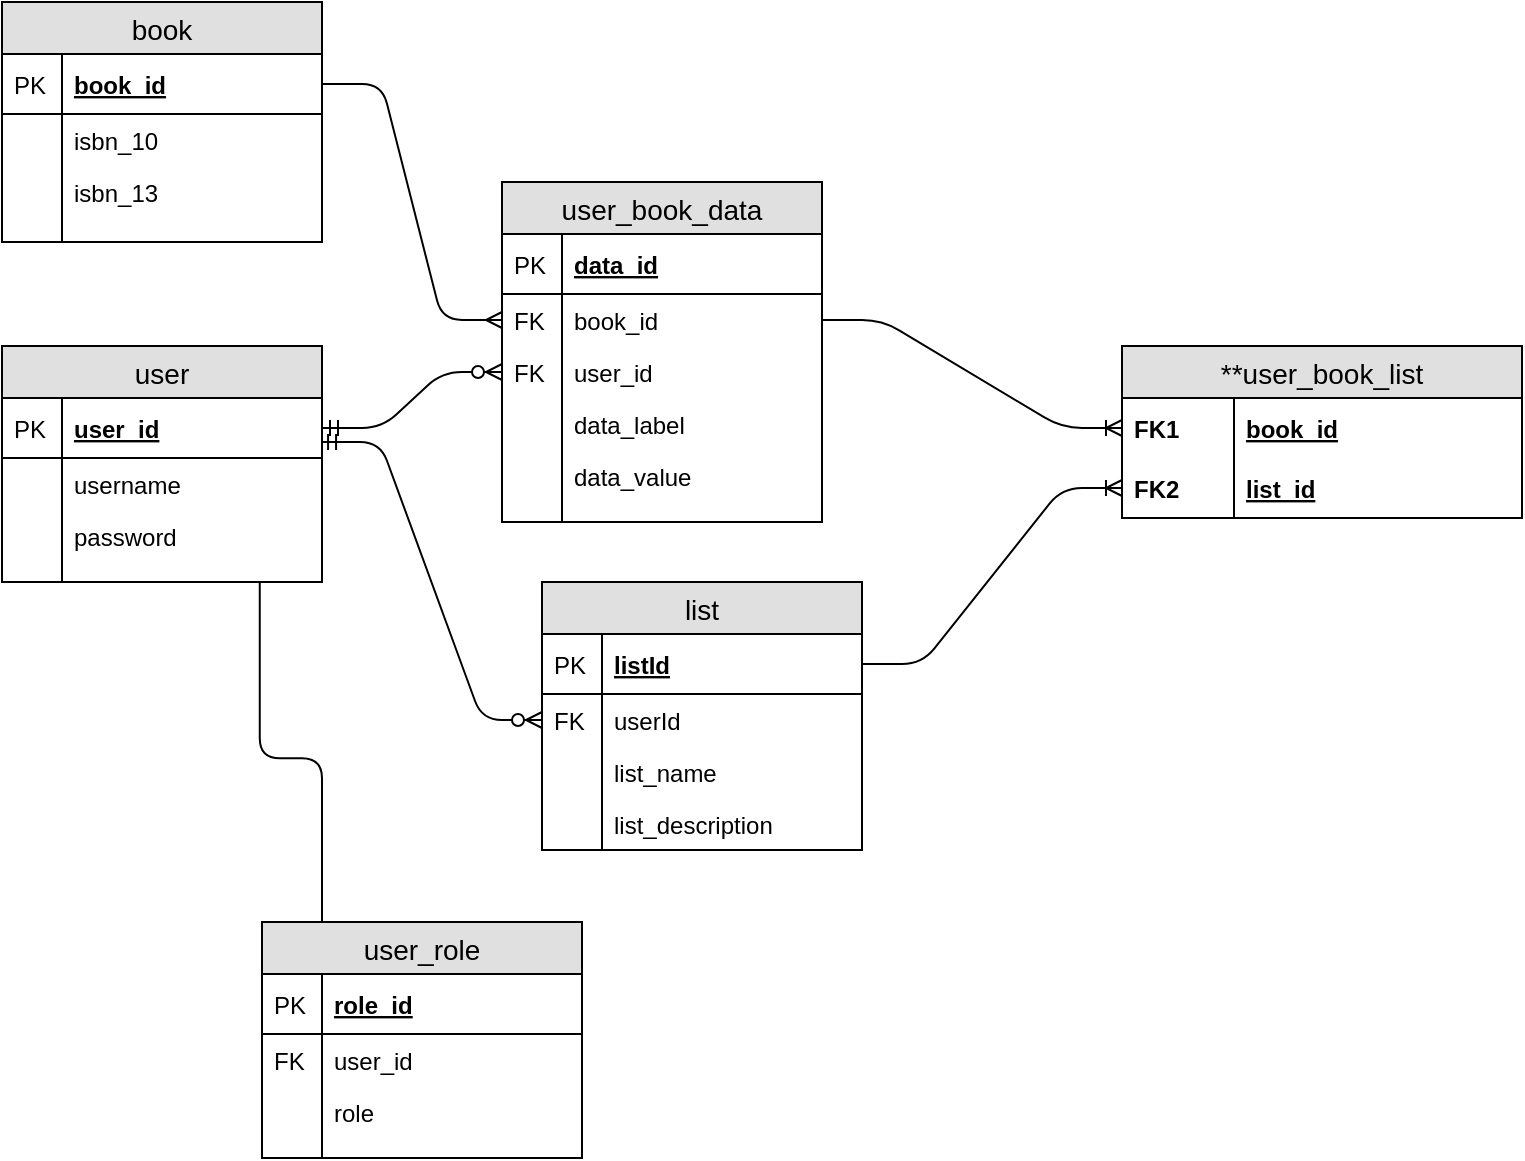 <mxfile version="12.8.5" type="device"><diagram id="eM1OXEGYLTmeJ4n0JonU" name="Page-1"><mxGraphModel dx="2020" dy="593" grid="1" gridSize="10" guides="1" tooltips="1" connect="1" arrows="1" fold="1" page="1" pageScale="1" pageWidth="1100" pageHeight="850" math="0" shadow="0"><root><mxCell id="0"/><mxCell id="1" parent="0"/><mxCell id="8sObgWADqYkJPRFbmLHV-52" value="" style="edgeStyle=entityRelationEdgeStyle;fontSize=12;html=1;endArrow=ERoneToMany;exitX=1;exitY=0.5;exitDx=0;exitDy=0;entryX=0;entryY=0.5;entryDx=0;entryDy=0;" parent="1" source="8sObgWADqYkJPRFbmLHV-33" target="8sObgWADqYkJPRFbmLHV-28" edge="1"><mxGeometry width="100" height="100" relative="1" as="geometry"><mxPoint x="-220" y="210" as="sourcePoint"/><mxPoint x="-140" y="190" as="targetPoint"/></mxGeometry></mxCell><mxCell id="Tcg9yVCu7PsYVumXF472-6" value="" style="edgeStyle=entityRelationEdgeStyle;fontSize=12;html=1;endArrow=ERzeroToMany;startArrow=ERmandOne;entryX=0;entryY=0.5;entryDx=0;entryDy=0;" edge="1" parent="1" source="8sObgWADqYkJPRFbmLHV-4" target="Tcg9yVCu7PsYVumXF472-36"><mxGeometry width="100" height="100" relative="1" as="geometry"><mxPoint x="-670" y="286" as="sourcePoint"/><mxPoint x="-750" y="155" as="targetPoint"/></mxGeometry></mxCell><mxCell id="Tcg9yVCu7PsYVumXF472-7" value="" style="edgeStyle=entityRelationEdgeStyle;fontSize=12;html=1;endArrow=ERzeroToMany;startArrow=ERmandOne;entryX=0;entryY=0.5;entryDx=0;entryDy=0;exitX=0.994;exitY=0.733;exitDx=0;exitDy=0;exitPerimeter=0;" edge="1" parent="1" source="8sObgWADqYkJPRFbmLHV-4" target="8sObgWADqYkJPRFbmLHV-35"><mxGeometry width="100" height="100" relative="1" as="geometry"><mxPoint x="-550" y="360" as="sourcePoint"/><mxPoint x="-450" y="260" as="targetPoint"/></mxGeometry></mxCell><mxCell id="Tcg9yVCu7PsYVumXF472-30" value="" style="edgeStyle=entityRelationEdgeStyle;fontSize=12;html=1;endArrow=ERoneToMany;exitX=0.993;exitY=-0.029;exitDx=0;exitDy=0;exitPerimeter=0;entryX=0;entryY=0.5;entryDx=0;entryDy=0;" edge="1" parent="1" source="8sObgWADqYkJPRFbmLHV-6" target="Tcg9yVCu7PsYVumXF472-20"><mxGeometry width="100" height="100" relative="1" as="geometry"><mxPoint x="-920" y="470" as="sourcePoint"/><mxPoint x="-820" y="370" as="targetPoint"/></mxGeometry></mxCell><mxCell id="Tcg9yVCu7PsYVumXF472-17" value="user_role" style="swimlane;fontStyle=0;childLayout=stackLayout;horizontal=1;startSize=26;fillColor=#e0e0e0;horizontalStack=0;resizeParent=1;resizeParentMax=0;resizeLast=0;collapsible=1;marginBottom=0;swimlaneFillColor=#ffffff;align=center;fontSize=14;" vertex="1" parent="1"><mxGeometry x="-950" y="490" width="160" height="118" as="geometry"/></mxCell><mxCell id="Tcg9yVCu7PsYVumXF472-18" value="role_id" style="shape=partialRectangle;top=0;left=0;right=0;bottom=1;align=left;verticalAlign=middle;fillColor=none;spacingLeft=34;spacingRight=4;overflow=hidden;rotatable=0;points=[[0,0.5],[1,0.5]];portConstraint=eastwest;dropTarget=0;fontStyle=5;fontSize=12;" vertex="1" parent="Tcg9yVCu7PsYVumXF472-17"><mxGeometry y="26" width="160" height="30" as="geometry"/></mxCell><mxCell id="Tcg9yVCu7PsYVumXF472-19" value="PK" style="shape=partialRectangle;top=0;left=0;bottom=0;fillColor=none;align=left;verticalAlign=middle;spacingLeft=4;spacingRight=4;overflow=hidden;rotatable=0;points=[];portConstraint=eastwest;part=1;fontSize=12;" vertex="1" connectable="0" parent="Tcg9yVCu7PsYVumXF472-18"><mxGeometry width="30" height="30" as="geometry"/></mxCell><mxCell id="Tcg9yVCu7PsYVumXF472-20" value="user_id" style="shape=partialRectangle;top=0;left=0;right=0;bottom=0;align=left;verticalAlign=top;fillColor=none;spacingLeft=34;spacingRight=4;overflow=hidden;rotatable=0;points=[[0,0.5],[1,0.5]];portConstraint=eastwest;dropTarget=0;fontSize=12;" vertex="1" parent="Tcg9yVCu7PsYVumXF472-17"><mxGeometry y="56" width="160" height="26" as="geometry"/></mxCell><mxCell id="Tcg9yVCu7PsYVumXF472-21" value="FK" style="shape=partialRectangle;top=0;left=0;bottom=0;fillColor=none;align=left;verticalAlign=top;spacingLeft=4;spacingRight=4;overflow=hidden;rotatable=0;points=[];portConstraint=eastwest;part=1;fontSize=12;" vertex="1" connectable="0" parent="Tcg9yVCu7PsYVumXF472-20"><mxGeometry width="30" height="26" as="geometry"/></mxCell><mxCell id="Tcg9yVCu7PsYVumXF472-22" value="role" style="shape=partialRectangle;top=0;left=0;right=0;bottom=0;align=left;verticalAlign=top;fillColor=none;spacingLeft=34;spacingRight=4;overflow=hidden;rotatable=0;points=[[0,0.5],[1,0.5]];portConstraint=eastwest;dropTarget=0;fontSize=12;" vertex="1" parent="Tcg9yVCu7PsYVumXF472-17"><mxGeometry y="82" width="160" height="26" as="geometry"/></mxCell><mxCell id="Tcg9yVCu7PsYVumXF472-23" value="" style="shape=partialRectangle;top=0;left=0;bottom=0;fillColor=none;align=left;verticalAlign=top;spacingLeft=4;spacingRight=4;overflow=hidden;rotatable=0;points=[];portConstraint=eastwest;part=1;fontSize=12;" vertex="1" connectable="0" parent="Tcg9yVCu7PsYVumXF472-22"><mxGeometry width="30" height="26" as="geometry"/></mxCell><mxCell id="Tcg9yVCu7PsYVumXF472-26" value="" style="shape=partialRectangle;top=0;left=0;right=0;bottom=0;align=left;verticalAlign=top;fillColor=none;spacingLeft=34;spacingRight=4;overflow=hidden;rotatable=0;points=[[0,0.5],[1,0.5]];portConstraint=eastwest;dropTarget=0;fontSize=12;" vertex="1" parent="Tcg9yVCu7PsYVumXF472-17"><mxGeometry y="108" width="160" height="10" as="geometry"/></mxCell><mxCell id="Tcg9yVCu7PsYVumXF472-27" value="" style="shape=partialRectangle;top=0;left=0;bottom=0;fillColor=none;align=left;verticalAlign=top;spacingLeft=4;spacingRight=4;overflow=hidden;rotatable=0;points=[];portConstraint=eastwest;part=1;fontSize=12;" vertex="1" connectable="0" parent="Tcg9yVCu7PsYVumXF472-26"><mxGeometry width="30" height="10" as="geometry"/></mxCell><mxCell id="Tcg9yVCu7PsYVumXF472-43" value="" style="edgeStyle=entityRelationEdgeStyle;fontSize=12;html=1;endArrow=ERmany;entryX=0;entryY=0.5;entryDx=0;entryDy=0;exitX=1;exitY=0.5;exitDx=0;exitDy=0;" edge="1" parent="1" source="gzAt-vrBxV-9pyKYvbsG-20" target="gzAt-vrBxV-9pyKYvbsG-26"><mxGeometry width="100" height="100" relative="1" as="geometry"><mxPoint x="-900" y="51" as="sourcePoint"/><mxPoint x="-750" y="50" as="targetPoint"/></mxGeometry></mxCell><mxCell id="8sObgWADqYkJPRFbmLHV-32" value="list" style="swimlane;fontStyle=0;childLayout=stackLayout;horizontal=1;startSize=26;fillColor=#e0e0e0;horizontalStack=0;resizeParent=1;resizeParentMax=0;resizeLast=0;collapsible=1;marginBottom=0;swimlaneFillColor=#ffffff;align=center;fontSize=14;" parent="1" vertex="1"><mxGeometry x="-810" y="320" width="160" height="134" as="geometry"/></mxCell><mxCell id="8sObgWADqYkJPRFbmLHV-33" value="listId" style="shape=partialRectangle;top=0;left=0;right=0;bottom=1;align=left;verticalAlign=middle;fillColor=none;spacingLeft=34;spacingRight=4;overflow=hidden;rotatable=0;points=[[0,0.5],[1,0.5]];portConstraint=eastwest;dropTarget=0;fontStyle=5;fontSize=12;" parent="8sObgWADqYkJPRFbmLHV-32" vertex="1"><mxGeometry y="26" width="160" height="30" as="geometry"/></mxCell><mxCell id="8sObgWADqYkJPRFbmLHV-34" value="PK" style="shape=partialRectangle;top=0;left=0;bottom=0;fillColor=none;align=left;verticalAlign=middle;spacingLeft=4;spacingRight=4;overflow=hidden;rotatable=0;points=[];portConstraint=eastwest;part=1;fontSize=12;" parent="8sObgWADqYkJPRFbmLHV-33" vertex="1" connectable="0"><mxGeometry width="30" height="30" as="geometry"/></mxCell><mxCell id="8sObgWADqYkJPRFbmLHV-35" value="userId" style="shape=partialRectangle;top=0;left=0;right=0;bottom=0;align=left;verticalAlign=top;fillColor=none;spacingLeft=34;spacingRight=4;overflow=hidden;rotatable=0;points=[[0,0.5],[1,0.5]];portConstraint=eastwest;dropTarget=0;fontSize=12;" parent="8sObgWADqYkJPRFbmLHV-32" vertex="1"><mxGeometry y="56" width="160" height="26" as="geometry"/></mxCell><mxCell id="8sObgWADqYkJPRFbmLHV-36" value="FK" style="shape=partialRectangle;top=0;left=0;bottom=0;fillColor=none;align=left;verticalAlign=top;spacingLeft=4;spacingRight=4;overflow=hidden;rotatable=0;points=[];portConstraint=eastwest;part=1;fontSize=12;" parent="8sObgWADqYkJPRFbmLHV-35" vertex="1" connectable="0"><mxGeometry width="30" height="26" as="geometry"/></mxCell><mxCell id="Tcg9yVCu7PsYVumXF472-13" value="list_name" style="shape=partialRectangle;top=0;left=0;right=0;bottom=0;align=left;verticalAlign=top;fillColor=none;spacingLeft=34;spacingRight=4;overflow=hidden;rotatable=0;points=[[0,0.5],[1,0.5]];portConstraint=eastwest;dropTarget=0;fontSize=12;" vertex="1" parent="8sObgWADqYkJPRFbmLHV-32"><mxGeometry y="82" width="160" height="26" as="geometry"/></mxCell><mxCell id="Tcg9yVCu7PsYVumXF472-14" value="" style="shape=partialRectangle;top=0;left=0;bottom=0;fillColor=none;align=left;verticalAlign=top;spacingLeft=4;spacingRight=4;overflow=hidden;rotatable=0;points=[];portConstraint=eastwest;part=1;fontSize=12;" vertex="1" connectable="0" parent="Tcg9yVCu7PsYVumXF472-13"><mxGeometry width="30" height="26" as="geometry"/></mxCell><mxCell id="Tcg9yVCu7PsYVumXF472-15" value="list_description" style="shape=partialRectangle;top=0;left=0;right=0;bottom=0;align=left;verticalAlign=top;fillColor=none;spacingLeft=34;spacingRight=4;overflow=hidden;rotatable=0;points=[[0,0.5],[1,0.5]];portConstraint=eastwest;dropTarget=0;fontSize=12;" vertex="1" parent="8sObgWADqYkJPRFbmLHV-32"><mxGeometry y="108" width="160" height="26" as="geometry"/></mxCell><mxCell id="Tcg9yVCu7PsYVumXF472-16" value="" style="shape=partialRectangle;top=0;left=0;bottom=0;fillColor=none;align=left;verticalAlign=top;spacingLeft=4;spacingRight=4;overflow=hidden;rotatable=0;points=[];portConstraint=eastwest;part=1;fontSize=12;" vertex="1" connectable="0" parent="Tcg9yVCu7PsYVumXF472-15"><mxGeometry width="30" height="26" as="geometry"/></mxCell><mxCell id="Tcg9yVCu7PsYVumXF472-44" value="" style="edgeStyle=entityRelationEdgeStyle;fontSize=12;html=1;endArrow=ERoneToMany;exitX=1;exitY=0.5;exitDx=0;exitDy=0;entryX=0;entryY=0.5;entryDx=0;entryDy=0;" edge="1" parent="1" source="gzAt-vrBxV-9pyKYvbsG-26" target="Tcg9yVCu7PsYVumXF472-38"><mxGeometry width="100" height="100" relative="1" as="geometry"><mxPoint x="-810" y="50" as="sourcePoint"/><mxPoint x="-560" y="40" as="targetPoint"/></mxGeometry></mxCell><mxCell id="8sObgWADqYkJPRFbmLHV-55" value="user_book_data" style="swimlane;fontStyle=0;childLayout=stackLayout;horizontal=1;startSize=26;fillColor=#e0e0e0;horizontalStack=0;resizeParent=1;resizeParentMax=0;resizeLast=0;collapsible=1;marginBottom=0;swimlaneFillColor=#ffffff;align=center;fontSize=14;" parent="1" vertex="1"><mxGeometry x="-830" y="120" width="160" height="170" as="geometry"/></mxCell><mxCell id="8sObgWADqYkJPRFbmLHV-56" value="data_id" style="shape=partialRectangle;top=0;left=0;right=0;bottom=1;align=left;verticalAlign=middle;fillColor=none;spacingLeft=34;spacingRight=4;overflow=hidden;rotatable=0;points=[[0,0.5],[1,0.5]];portConstraint=eastwest;dropTarget=0;fontStyle=5;fontSize=12;" parent="8sObgWADqYkJPRFbmLHV-55" vertex="1"><mxGeometry y="26" width="160" height="30" as="geometry"/></mxCell><mxCell id="8sObgWADqYkJPRFbmLHV-57" value="PK" style="shape=partialRectangle;top=0;left=0;bottom=0;fillColor=none;align=left;verticalAlign=middle;spacingLeft=4;spacingRight=4;overflow=hidden;rotatable=0;points=[];portConstraint=eastwest;part=1;fontSize=12;" parent="8sObgWADqYkJPRFbmLHV-56" vertex="1" connectable="0"><mxGeometry width="30" height="30" as="geometry"/></mxCell><mxCell id="gzAt-vrBxV-9pyKYvbsG-26" value="book_id" style="shape=partialRectangle;top=0;left=0;right=0;bottom=0;align=left;verticalAlign=top;fillColor=none;spacingLeft=34;spacingRight=4;overflow=hidden;rotatable=0;points=[[0,0.5],[1,0.5]];portConstraint=eastwest;dropTarget=0;fontSize=12;" parent="8sObgWADqYkJPRFbmLHV-55" vertex="1"><mxGeometry y="56" width="160" height="26" as="geometry"/></mxCell><mxCell id="gzAt-vrBxV-9pyKYvbsG-27" value="FK" style="shape=partialRectangle;top=0;left=0;bottom=0;fillColor=none;align=left;verticalAlign=top;spacingLeft=4;spacingRight=4;overflow=hidden;rotatable=0;points=[];portConstraint=eastwest;part=1;fontSize=12;" parent="gzAt-vrBxV-9pyKYvbsG-26" vertex="1" connectable="0"><mxGeometry width="30" height="26" as="geometry"/></mxCell><mxCell id="Tcg9yVCu7PsYVumXF472-36" value="user_id" style="shape=partialRectangle;top=0;left=0;right=0;bottom=0;align=left;verticalAlign=top;fillColor=none;spacingLeft=34;spacingRight=4;overflow=hidden;rotatable=0;points=[[0,0.5],[1,0.5]];portConstraint=eastwest;dropTarget=0;fontSize=12;" vertex="1" parent="8sObgWADqYkJPRFbmLHV-55"><mxGeometry y="82" width="160" height="26" as="geometry"/></mxCell><mxCell id="Tcg9yVCu7PsYVumXF472-37" value="FK" style="shape=partialRectangle;top=0;left=0;bottom=0;fillColor=none;align=left;verticalAlign=top;spacingLeft=4;spacingRight=4;overflow=hidden;rotatable=0;points=[];portConstraint=eastwest;part=1;fontSize=12;" vertex="1" connectable="0" parent="Tcg9yVCu7PsYVumXF472-36"><mxGeometry width="30" height="26" as="geometry"/></mxCell><mxCell id="8sObgWADqYkJPRFbmLHV-60" value="data_label" style="shape=partialRectangle;top=0;left=0;right=0;bottom=0;align=left;verticalAlign=top;fillColor=none;spacingLeft=34;spacingRight=4;overflow=hidden;rotatable=0;points=[[0,0.5],[1,0.5]];portConstraint=eastwest;dropTarget=0;fontSize=12;" parent="8sObgWADqYkJPRFbmLHV-55" vertex="1"><mxGeometry y="108" width="160" height="26" as="geometry"/></mxCell><mxCell id="8sObgWADqYkJPRFbmLHV-61" value="" style="shape=partialRectangle;top=0;left=0;bottom=0;fillColor=none;align=left;verticalAlign=top;spacingLeft=4;spacingRight=4;overflow=hidden;rotatable=0;points=[];portConstraint=eastwest;part=1;fontSize=12;" parent="8sObgWADqYkJPRFbmLHV-60" vertex="1" connectable="0"><mxGeometry width="30" height="26" as="geometry"/></mxCell><mxCell id="8sObgWADqYkJPRFbmLHV-62" value="data_value" style="shape=partialRectangle;top=0;left=0;right=0;bottom=0;align=left;verticalAlign=top;fillColor=none;spacingLeft=34;spacingRight=4;overflow=hidden;rotatable=0;points=[[0,0.5],[1,0.5]];portConstraint=eastwest;dropTarget=0;fontSize=12;" parent="8sObgWADqYkJPRFbmLHV-55" vertex="1"><mxGeometry y="134" width="160" height="26" as="geometry"/></mxCell><mxCell id="8sObgWADqYkJPRFbmLHV-63" value="" style="shape=partialRectangle;top=0;left=0;bottom=0;fillColor=none;align=left;verticalAlign=top;spacingLeft=4;spacingRight=4;overflow=hidden;rotatable=0;points=[];portConstraint=eastwest;part=1;fontSize=12;" parent="8sObgWADqYkJPRFbmLHV-62" vertex="1" connectable="0"><mxGeometry width="30" height="26" as="geometry"/></mxCell><mxCell id="8sObgWADqYkJPRFbmLHV-64" value="" style="shape=partialRectangle;top=0;left=0;right=0;bottom=0;align=left;verticalAlign=top;fillColor=none;spacingLeft=34;spacingRight=4;overflow=hidden;rotatable=0;points=[[0,0.5],[1,0.5]];portConstraint=eastwest;dropTarget=0;fontSize=12;" parent="8sObgWADqYkJPRFbmLHV-55" vertex="1"><mxGeometry y="160" width="160" height="10" as="geometry"/></mxCell><mxCell id="8sObgWADqYkJPRFbmLHV-65" value="" style="shape=partialRectangle;top=0;left=0;bottom=0;fillColor=none;align=left;verticalAlign=top;spacingLeft=4;spacingRight=4;overflow=hidden;rotatable=0;points=[];portConstraint=eastwest;part=1;fontSize=12;" parent="8sObgWADqYkJPRFbmLHV-64" vertex="1" connectable="0"><mxGeometry width="30" height="10" as="geometry"/></mxCell><mxCell id="8sObgWADqYkJPRFbmLHV-14" value="book" style="swimlane;fontStyle=0;childLayout=stackLayout;horizontal=1;startSize=26;fillColor=#e0e0e0;horizontalStack=0;resizeParent=1;resizeParentMax=0;resizeLast=0;collapsible=1;marginBottom=0;swimlaneFillColor=#ffffff;align=center;fontSize=14;" parent="1" vertex="1"><mxGeometry x="-1080" y="30" width="160" height="120" as="geometry"/></mxCell><mxCell id="gzAt-vrBxV-9pyKYvbsG-20" value="book_id" style="shape=partialRectangle;top=0;left=0;right=0;bottom=1;align=left;verticalAlign=middle;fillColor=none;spacingLeft=34;spacingRight=4;overflow=hidden;rotatable=0;points=[[0,0.5],[1,0.5]];portConstraint=eastwest;dropTarget=0;fontStyle=5;fontSize=12;" parent="8sObgWADqYkJPRFbmLHV-14" vertex="1"><mxGeometry y="26" width="160" height="30" as="geometry"/></mxCell><mxCell id="gzAt-vrBxV-9pyKYvbsG-21" value="PK" style="shape=partialRectangle;top=0;left=0;bottom=0;fillColor=none;align=left;verticalAlign=middle;spacingLeft=4;spacingRight=4;overflow=hidden;rotatable=0;points=[];portConstraint=eastwest;part=1;fontSize=12;" parent="gzAt-vrBxV-9pyKYvbsG-20" vertex="1" connectable="0"><mxGeometry width="30" height="30" as="geometry"/></mxCell><mxCell id="8sObgWADqYkJPRFbmLHV-19" value="isbn_10" style="shape=partialRectangle;top=0;left=0;right=0;bottom=0;align=left;verticalAlign=top;fillColor=none;spacingLeft=34;spacingRight=4;overflow=hidden;rotatable=0;points=[[0,0.5],[1,0.5]];portConstraint=eastwest;dropTarget=0;fontSize=12;" parent="8sObgWADqYkJPRFbmLHV-14" vertex="1"><mxGeometry y="56" width="160" height="26" as="geometry"/></mxCell><mxCell id="8sObgWADqYkJPRFbmLHV-20" value="" style="shape=partialRectangle;top=0;left=0;bottom=0;fillColor=none;align=left;verticalAlign=top;spacingLeft=4;spacingRight=4;overflow=hidden;rotatable=0;points=[];portConstraint=eastwest;part=1;fontSize=12;" parent="8sObgWADqYkJPRFbmLHV-19" vertex="1" connectable="0"><mxGeometry width="30" height="26" as="geometry"/></mxCell><mxCell id="8sObgWADqYkJPRFbmLHV-17" value="isbn_13" style="shape=partialRectangle;top=0;left=0;right=0;bottom=0;align=left;verticalAlign=top;fillColor=none;spacingLeft=34;spacingRight=4;overflow=hidden;rotatable=0;points=[[0,0.5],[1,0.5]];portConstraint=eastwest;dropTarget=0;fontSize=12;" parent="8sObgWADqYkJPRFbmLHV-14" vertex="1"><mxGeometry y="82" width="160" height="26" as="geometry"/></mxCell><mxCell id="8sObgWADqYkJPRFbmLHV-18" value="" style="shape=partialRectangle;top=0;left=0;bottom=0;fillColor=none;align=left;verticalAlign=top;spacingLeft=4;spacingRight=4;overflow=hidden;rotatable=0;points=[];portConstraint=eastwest;part=1;fontSize=12;" parent="8sObgWADqYkJPRFbmLHV-17" vertex="1" connectable="0"><mxGeometry width="30" height="26" as="geometry"/></mxCell><mxCell id="8sObgWADqYkJPRFbmLHV-23" value="" style="shape=partialRectangle;top=0;left=0;right=0;bottom=0;align=left;verticalAlign=top;fillColor=none;spacingLeft=34;spacingRight=4;overflow=hidden;rotatable=0;points=[[0,0.5],[1,0.5]];portConstraint=eastwest;dropTarget=0;fontSize=12;" parent="8sObgWADqYkJPRFbmLHV-14" vertex="1"><mxGeometry y="108" width="160" height="12" as="geometry"/></mxCell><mxCell id="8sObgWADqYkJPRFbmLHV-24" value="" style="shape=partialRectangle;top=0;left=0;bottom=0;fillColor=none;align=left;verticalAlign=top;spacingLeft=4;spacingRight=4;overflow=hidden;rotatable=0;points=[];portConstraint=eastwest;part=1;fontSize=12;" parent="8sObgWADqYkJPRFbmLHV-23" vertex="1" connectable="0"><mxGeometry width="30" height="12" as="geometry"/></mxCell><mxCell id="8sObgWADqYkJPRFbmLHV-3" value="user" style="swimlane;fontStyle=0;childLayout=stackLayout;horizontal=1;startSize=26;fillColor=#e0e0e0;horizontalStack=0;resizeParent=1;resizeParentMax=0;resizeLast=0;collapsible=1;marginBottom=0;swimlaneFillColor=#ffffff;align=center;fontSize=14;" parent="1" vertex="1"><mxGeometry x="-1080" y="202" width="160" height="118" as="geometry"/></mxCell><mxCell id="8sObgWADqYkJPRFbmLHV-4" value="user_id" style="shape=partialRectangle;top=0;left=0;right=0;bottom=1;align=left;verticalAlign=middle;fillColor=none;spacingLeft=34;spacingRight=4;overflow=hidden;rotatable=0;points=[[0,0.5],[1,0.5]];portConstraint=eastwest;dropTarget=0;fontStyle=5;fontSize=12;" parent="8sObgWADqYkJPRFbmLHV-3" vertex="1"><mxGeometry y="26" width="160" height="30" as="geometry"/></mxCell><mxCell id="8sObgWADqYkJPRFbmLHV-5" value="PK" style="shape=partialRectangle;top=0;left=0;bottom=0;fillColor=none;align=left;verticalAlign=middle;spacingLeft=4;spacingRight=4;overflow=hidden;rotatable=0;points=[];portConstraint=eastwest;part=1;fontSize=12;" parent="8sObgWADqYkJPRFbmLHV-4" vertex="1" connectable="0"><mxGeometry width="30" height="30" as="geometry"/></mxCell><mxCell id="8sObgWADqYkJPRFbmLHV-6" value="username" style="shape=partialRectangle;top=0;left=0;right=0;bottom=0;align=left;verticalAlign=top;fillColor=none;spacingLeft=34;spacingRight=4;overflow=hidden;rotatable=0;points=[[0,0.5],[1,0.5]];portConstraint=eastwest;dropTarget=0;fontSize=12;" parent="8sObgWADqYkJPRFbmLHV-3" vertex="1"><mxGeometry y="56" width="160" height="26" as="geometry"/></mxCell><mxCell id="8sObgWADqYkJPRFbmLHV-7" value="" style="shape=partialRectangle;top=0;left=0;bottom=0;fillColor=none;align=left;verticalAlign=top;spacingLeft=4;spacingRight=4;overflow=hidden;rotatable=0;points=[];portConstraint=eastwest;part=1;fontSize=12;" parent="8sObgWADqYkJPRFbmLHV-6" vertex="1" connectable="0"><mxGeometry width="30" height="26" as="geometry"/></mxCell><mxCell id="8sObgWADqYkJPRFbmLHV-8" value="password" style="shape=partialRectangle;top=0;left=0;right=0;bottom=0;align=left;verticalAlign=top;fillColor=none;spacingLeft=34;spacingRight=4;overflow=hidden;rotatable=0;points=[[0,0.5],[1,0.5]];portConstraint=eastwest;dropTarget=0;fontSize=12;" parent="8sObgWADqYkJPRFbmLHV-3" vertex="1"><mxGeometry y="82" width="160" height="26" as="geometry"/></mxCell><mxCell id="8sObgWADqYkJPRFbmLHV-9" value="" style="shape=partialRectangle;top=0;left=0;bottom=0;fillColor=none;align=left;verticalAlign=top;spacingLeft=4;spacingRight=4;overflow=hidden;rotatable=0;points=[];portConstraint=eastwest;part=1;fontSize=12;" parent="8sObgWADqYkJPRFbmLHV-8" vertex="1" connectable="0"><mxGeometry width="30" height="26" as="geometry"/></mxCell><mxCell id="8sObgWADqYkJPRFbmLHV-12" value="" style="shape=partialRectangle;top=0;left=0;right=0;bottom=0;align=left;verticalAlign=top;fillColor=none;spacingLeft=34;spacingRight=4;overflow=hidden;rotatable=0;points=[[0,0.5],[1,0.5]];portConstraint=eastwest;dropTarget=0;fontSize=12;" parent="8sObgWADqYkJPRFbmLHV-3" vertex="1"><mxGeometry y="108" width="160" height="10" as="geometry"/></mxCell><mxCell id="8sObgWADqYkJPRFbmLHV-13" value="" style="shape=partialRectangle;top=0;left=0;bottom=0;fillColor=none;align=left;verticalAlign=top;spacingLeft=4;spacingRight=4;overflow=hidden;rotatable=0;points=[];portConstraint=eastwest;part=1;fontSize=12;" parent="8sObgWADqYkJPRFbmLHV-12" vertex="1" connectable="0"><mxGeometry width="30" height="10" as="geometry"/></mxCell><mxCell id="8sObgWADqYkJPRFbmLHV-25" value="**user_book_list" style="swimlane;fontStyle=0;childLayout=stackLayout;horizontal=1;startSize=26;fillColor=#e0e0e0;horizontalStack=0;resizeParent=1;resizeParentMax=0;resizeLast=0;collapsible=1;marginBottom=0;swimlaneFillColor=#ffffff;align=center;fontSize=14;" parent="1" vertex="1"><mxGeometry x="-520" y="202" width="200" height="86" as="geometry"/></mxCell><mxCell id="Tcg9yVCu7PsYVumXF472-38" value="book_id" style="shape=partialRectangle;top=0;left=0;right=0;bottom=0;align=left;verticalAlign=middle;fillColor=none;spacingLeft=60;spacingRight=4;overflow=hidden;rotatable=0;points=[[0,0.5],[1,0.5]];portConstraint=eastwest;dropTarget=0;fontStyle=5;fontSize=12;" vertex="1" parent="8sObgWADqYkJPRFbmLHV-25"><mxGeometry y="26" width="200" height="30" as="geometry"/></mxCell><mxCell id="Tcg9yVCu7PsYVumXF472-39" value="FK1" style="shape=partialRectangle;fontStyle=1;top=0;left=0;bottom=0;fillColor=none;align=left;verticalAlign=middle;spacingLeft=4;spacingRight=4;overflow=hidden;rotatable=0;points=[];portConstraint=eastwest;part=1;fontSize=12;" vertex="1" connectable="0" parent="Tcg9yVCu7PsYVumXF472-38"><mxGeometry width="56" height="30" as="geometry"/></mxCell><mxCell id="8sObgWADqYkJPRFbmLHV-28" value="list_id" style="shape=partialRectangle;top=0;left=0;right=0;bottom=1;align=left;verticalAlign=middle;fillColor=none;spacingLeft=60;spacingRight=4;overflow=hidden;rotatable=0;points=[[0,0.5],[1,0.5]];portConstraint=eastwest;dropTarget=0;fontStyle=5;fontSize=12;" parent="8sObgWADqYkJPRFbmLHV-25" vertex="1"><mxGeometry y="56" width="200" height="30" as="geometry"/></mxCell><mxCell id="8sObgWADqYkJPRFbmLHV-29" value="FK2" style="shape=partialRectangle;fontStyle=1;top=0;left=0;bottom=0;fillColor=none;align=left;verticalAlign=middle;spacingLeft=4;spacingRight=4;overflow=hidden;rotatable=0;points=[];portConstraint=eastwest;part=1;fontSize=12;" parent="8sObgWADqYkJPRFbmLHV-28" vertex="1" connectable="0"><mxGeometry width="56" height="30" as="geometry"/></mxCell></root></mxGraphModel></diagram></mxfile>
